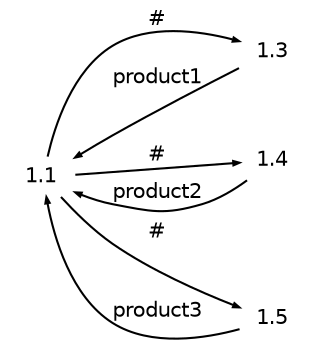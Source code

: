 digraph g
{
   graph [rankdir=LR];
   edge [arrowsize=0.3,fontsize=10,fontname=Helvetica];
   node [shape=plaintext,width=.3,height=.2,fontsize=10,fontname=Helvetica];
   1.1->1.3 [label="#"];
   1.1->1.4 [label="#"];
   1.1->1.5 [label="#"];
   1.3->1.1 [label="product1"];
   1.4->1.1 [label="product2"];
   1.5->1.1 [label="product3"];
}
